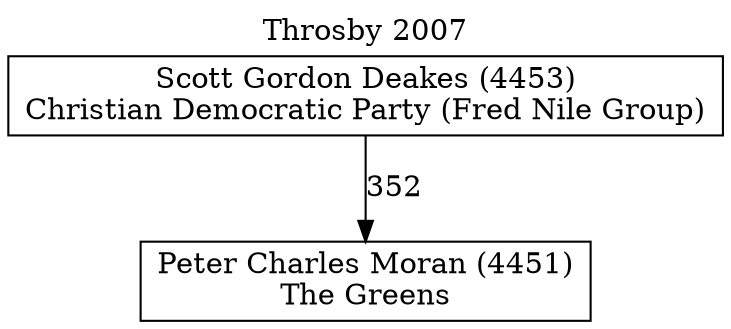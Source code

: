 // House preference flow
digraph "Peter Charles Moran (4451)_Throsby_2007" {
	graph [label="Throsby 2007" labelloc=t mclimit=10]
	node [shape=box]
	"Peter Charles Moran (4451)" [label="Peter Charles Moran (4451)
The Greens"]
	"Scott Gordon Deakes (4453)" [label="Scott Gordon Deakes (4453)
Christian Democratic Party (Fred Nile Group)"]
	"Scott Gordon Deakes (4453)" [label="Scott Gordon Deakes (4453)
Christian Democratic Party (Fred Nile Group)"]
	"Scott Gordon Deakes (4453)" -> "Peter Charles Moran (4451)" [label=352]
}
